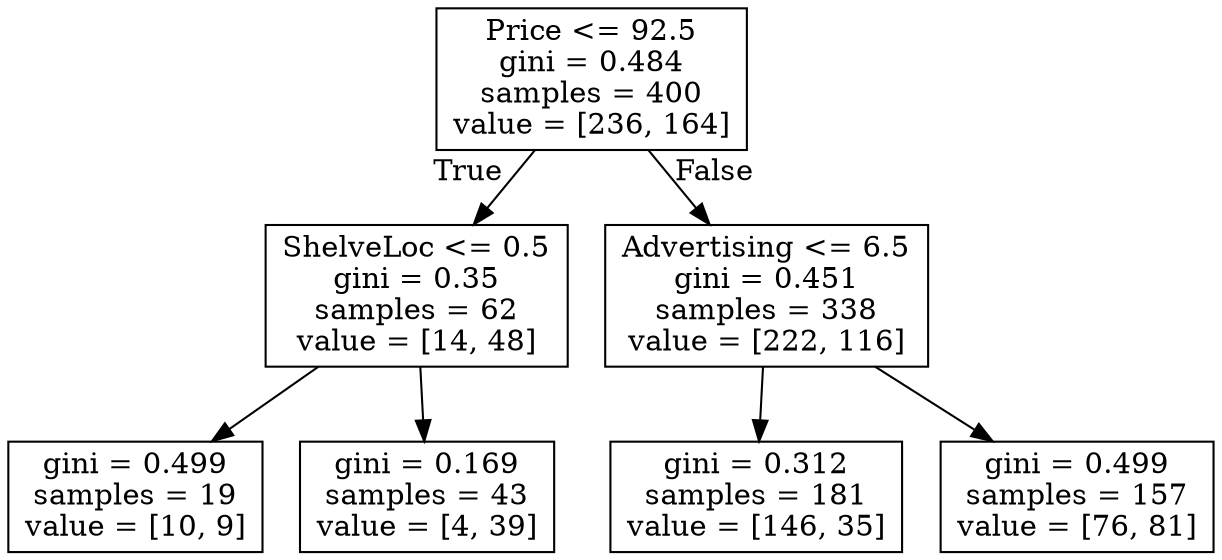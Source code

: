 digraph Tree {
node [shape=box] ;
0 [label="Price <= 92.5\ngini = 0.484\nsamples = 400\nvalue = [236, 164]"] ;
1 [label="ShelveLoc <= 0.5\ngini = 0.35\nsamples = 62\nvalue = [14, 48]"] ;
0 -> 1 [labeldistance=2.5, labelangle=45, headlabel="True"] ;
2 [label="gini = 0.499\nsamples = 19\nvalue = [10, 9]"] ;
1 -> 2 ;
3 [label="gini = 0.169\nsamples = 43\nvalue = [4, 39]"] ;
1 -> 3 ;
4 [label="Advertising <= 6.5\ngini = 0.451\nsamples = 338\nvalue = [222, 116]"] ;
0 -> 4 [labeldistance=2.5, labelangle=-45, headlabel="False"] ;
5 [label="gini = 0.312\nsamples = 181\nvalue = [146, 35]"] ;
4 -> 5 ;
6 [label="gini = 0.499\nsamples = 157\nvalue = [76, 81]"] ;
4 -> 6 ;
}